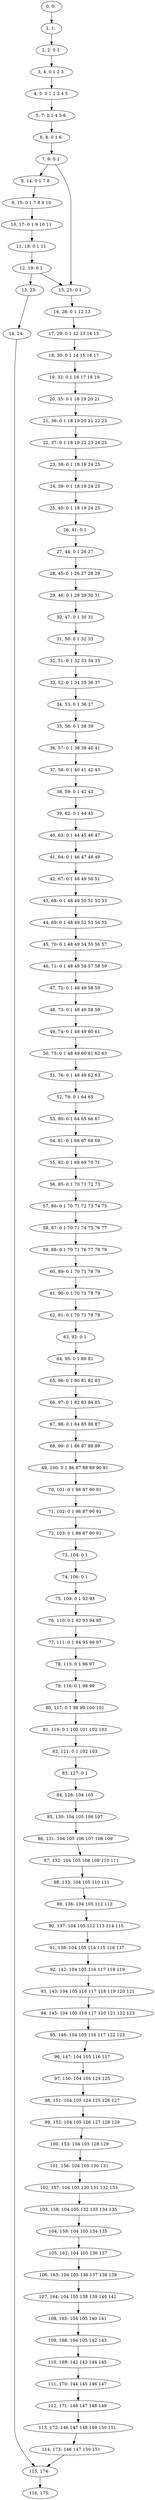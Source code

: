 digraph G {
0[label="0, 0: "];
1[label="1, 1: "];
2[label="2, 2: 0 1 "];
3[label="3, 4: 0 1 2 3 "];
4[label="4, 5: 0 1 2 3 4 5 "];
5[label="5, 7: 0 1 4 5 6 "];
6[label="6, 8: 0 1 6 "];
7[label="7, 9: 0 1 "];
8[label="8, 14: 0 1 7 8 "];
9[label="9, 15: 0 1 7 8 9 10 "];
10[label="10, 17: 0 1 9 10 11 "];
11[label="11, 18: 0 1 11 "];
12[label="12, 19: 0 1 "];
13[label="13, 23: "];
14[label="14, 24: "];
15[label="15, 25: 0 1 "];
16[label="16, 28: 0 1 12 13 "];
17[label="17, 29: 0 1 12 13 14 15 "];
18[label="18, 30: 0 1 14 15 16 17 "];
19[label="19, 32: 0 1 16 17 18 19 "];
20[label="20, 35: 0 1 18 19 20 21 "];
21[label="21, 36: 0 1 18 19 20 21 22 23 "];
22[label="22, 37: 0 1 18 19 22 23 24 25 "];
23[label="23, 38: 0 1 18 19 24 25 "];
24[label="24, 39: 0 1 18 19 24 25 "];
25[label="25, 40: 0 1 18 19 24 25 "];
26[label="26, 41: 0 1 "];
27[label="27, 44: 0 1 26 27 "];
28[label="28, 45: 0 1 26 27 28 29 "];
29[label="29, 46: 0 1 28 29 30 31 "];
30[label="30, 47: 0 1 30 31 "];
31[label="31, 50: 0 1 32 33 "];
32[label="32, 51: 0 1 32 33 34 35 "];
33[label="33, 52: 0 1 34 35 36 37 "];
34[label="34, 53: 0 1 36 37 "];
35[label="35, 56: 0 1 38 39 "];
36[label="36, 57: 0 1 38 39 40 41 "];
37[label="37, 58: 0 1 40 41 42 43 "];
38[label="38, 59: 0 1 42 43 "];
39[label="39, 62: 0 1 44 45 "];
40[label="40, 63: 0 1 44 45 46 47 "];
41[label="41, 64: 0 1 46 47 48 49 "];
42[label="42, 67: 0 1 48 49 50 51 "];
43[label="43, 68: 0 1 48 49 50 51 52 53 "];
44[label="44, 69: 0 1 48 49 52 53 54 55 "];
45[label="45, 70: 0 1 48 49 54 55 56 57 "];
46[label="46, 71: 0 1 48 49 56 57 58 59 "];
47[label="47, 72: 0 1 48 49 58 59 "];
48[label="48, 73: 0 1 48 49 58 59 "];
49[label="49, 74: 0 1 48 49 60 61 "];
50[label="50, 75: 0 1 48 49 60 61 62 63 "];
51[label="51, 76: 0 1 48 49 62 63 "];
52[label="52, 79: 0 1 64 65 "];
53[label="53, 80: 0 1 64 65 66 67 "];
54[label="54, 81: 0 1 66 67 68 69 "];
55[label="55, 82: 0 1 68 69 70 71 "];
56[label="56, 85: 0 1 70 71 72 73 "];
57[label="57, 86: 0 1 70 71 72 73 74 75 "];
58[label="58, 87: 0 1 70 71 74 75 76 77 "];
59[label="59, 88: 0 1 70 71 76 77 78 79 "];
60[label="60, 89: 0 1 70 71 78 79 "];
61[label="61, 90: 0 1 70 71 78 79 "];
62[label="62, 91: 0 1 70 71 78 79 "];
63[label="63, 92: 0 1 "];
64[label="64, 95: 0 1 80 81 "];
65[label="65, 96: 0 1 80 81 82 83 "];
66[label="66, 97: 0 1 82 83 84 85 "];
67[label="67, 98: 0 1 84 85 86 87 "];
68[label="68, 99: 0 1 86 87 88 89 "];
69[label="69, 100: 0 1 86 87 88 89 90 91 "];
70[label="70, 101: 0 1 86 87 90 91 "];
71[label="71, 102: 0 1 86 87 90 91 "];
72[label="72, 103: 0 1 86 87 90 91 "];
73[label="73, 104: 0 1 "];
74[label="74, 106: 0 1 "];
75[label="75, 109: 0 1 92 93 "];
76[label="76, 110: 0 1 92 93 94 95 "];
77[label="77, 111: 0 1 94 95 96 97 "];
78[label="78, 113: 0 1 96 97 "];
79[label="79, 116: 0 1 98 99 "];
80[label="80, 117: 0 1 98 99 100 101 "];
81[label="81, 119: 0 1 100 101 102 103 "];
82[label="82, 121: 0 1 102 103 "];
83[label="83, 127: 0 1 "];
84[label="84, 128: 104 105 "];
85[label="85, 130: 104 105 106 107 "];
86[label="86, 131: 104 105 106 107 108 109 "];
87[label="87, 132: 104 105 108 109 110 111 "];
88[label="88, 133: 104 105 110 111 "];
89[label="89, 136: 104 105 112 113 "];
90[label="90, 137: 104 105 112 113 114 115 "];
91[label="91, 138: 104 105 114 115 116 117 "];
92[label="92, 142: 104 105 116 117 118 119 "];
93[label="93, 143: 104 105 116 117 118 119 120 121 "];
94[label="94, 145: 104 105 116 117 120 121 122 123 "];
95[label="95, 146: 104 105 116 117 122 123 "];
96[label="96, 147: 104 105 116 117 "];
97[label="97, 150: 104 105 124 125 "];
98[label="98, 151: 104 105 124 125 126 127 "];
99[label="99, 152: 104 105 126 127 128 129 "];
100[label="100, 153: 104 105 128 129 "];
101[label="101, 156: 104 105 130 131 "];
102[label="102, 157: 104 105 130 131 132 133 "];
103[label="103, 158: 104 105 132 133 134 135 "];
104[label="104, 159: 104 105 134 135 "];
105[label="105, 162: 104 105 136 137 "];
106[label="106, 163: 104 105 136 137 138 139 "];
107[label="107, 164: 104 105 138 139 140 141 "];
108[label="108, 165: 104 105 140 141 "];
109[label="109, 168: 104 105 142 143 "];
110[label="110, 169: 142 143 144 145 "];
111[label="111, 170: 144 145 146 147 "];
112[label="112, 171: 146 147 148 149 "];
113[label="113, 172: 146 147 148 149 150 151 "];
114[label="114, 173: 146 147 150 151 "];
115[label="115, 174: "];
116[label="116, 175: "];
0->1 ;
1->2 ;
2->3 ;
3->4 ;
4->5 ;
5->6 ;
6->7 ;
7->8 ;
7->15 ;
8->9 ;
9->10 ;
10->11 ;
11->12 ;
12->13 ;
12->15 ;
13->14 ;
14->115 ;
15->16 ;
16->17 ;
17->18 ;
18->19 ;
19->20 ;
20->21 ;
21->22 ;
22->23 ;
23->24 ;
24->25 ;
25->26 ;
26->27 ;
27->28 ;
28->29 ;
29->30 ;
30->31 ;
31->32 ;
32->33 ;
33->34 ;
34->35 ;
35->36 ;
36->37 ;
37->38 ;
38->39 ;
39->40 ;
40->41 ;
41->42 ;
42->43 ;
43->44 ;
44->45 ;
45->46 ;
46->47 ;
47->48 ;
48->49 ;
49->50 ;
50->51 ;
51->52 ;
52->53 ;
53->54 ;
54->55 ;
55->56 ;
56->57 ;
57->58 ;
58->59 ;
59->60 ;
60->61 ;
61->62 ;
62->63 ;
63->64 ;
64->65 ;
65->66 ;
66->67 ;
67->68 ;
68->69 ;
69->70 ;
70->71 ;
71->72 ;
72->73 ;
73->74 ;
74->75 ;
75->76 ;
76->77 ;
77->78 ;
78->79 ;
79->80 ;
80->81 ;
81->82 ;
82->83 ;
83->84 ;
84->85 ;
85->86 ;
86->87 ;
87->88 ;
88->89 ;
89->90 ;
90->91 ;
91->92 ;
92->93 ;
93->94 ;
94->95 ;
95->96 ;
96->97 ;
97->98 ;
98->99 ;
99->100 ;
100->101 ;
101->102 ;
102->103 ;
103->104 ;
104->105 ;
105->106 ;
106->107 ;
107->108 ;
108->109 ;
109->110 ;
110->111 ;
111->112 ;
112->113 ;
113->114 ;
114->115 ;
115->116 ;
}
